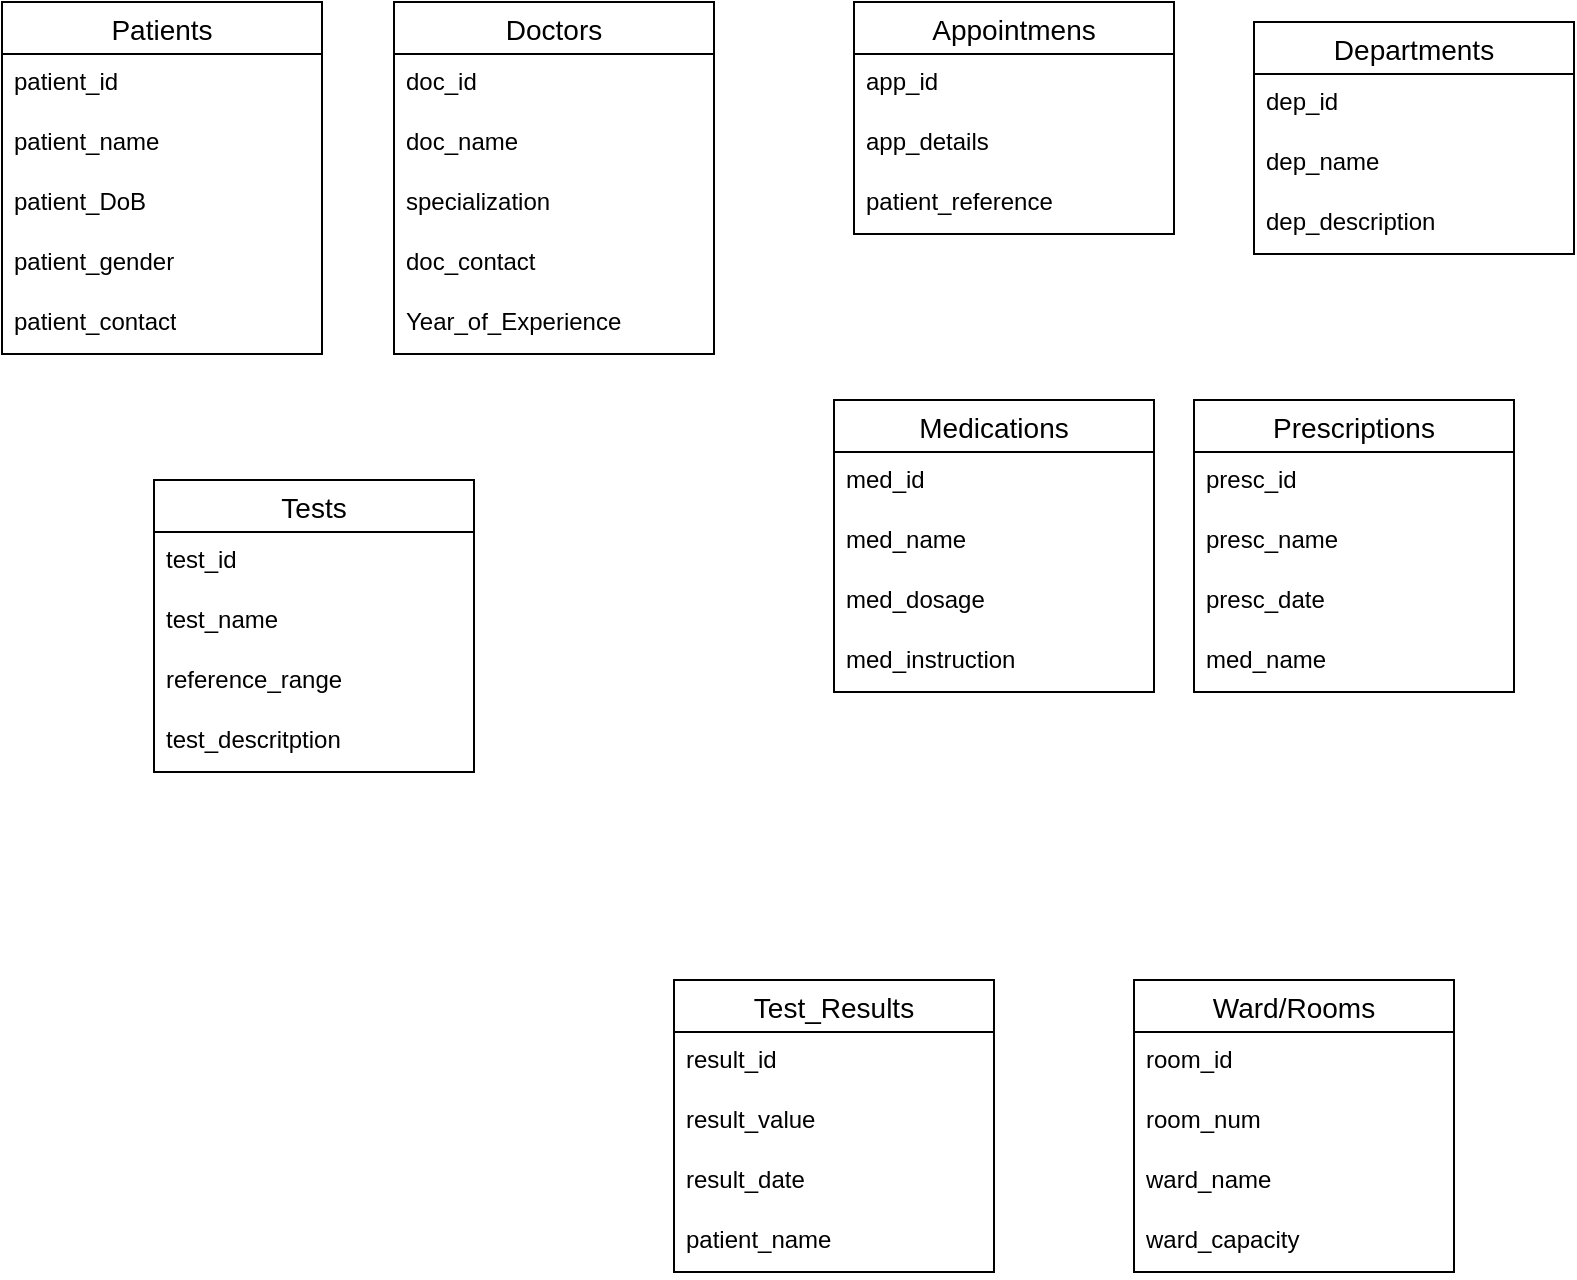 <mxfile version="21.5.2" type="github">
  <diagram id="R2lEEEUBdFMjLlhIrx00" name="Page-1">
    <mxGraphModel dx="1114" dy="584" grid="1" gridSize="10" guides="1" tooltips="1" connect="1" arrows="1" fold="1" page="1" pageScale="1" pageWidth="850" pageHeight="1100" math="0" shadow="0" extFonts="Permanent Marker^https://fonts.googleapis.com/css?family=Permanent+Marker">
      <root>
        <mxCell id="0" />
        <mxCell id="1" parent="0" />
        <mxCell id="HOoJNDip4QZDLATigj1f-1" value="Patients" style="swimlane;fontStyle=0;childLayout=stackLayout;horizontal=1;startSize=26;horizontalStack=0;resizeParent=1;resizeParentMax=0;resizeLast=0;collapsible=1;marginBottom=0;align=center;fontSize=14;" vertex="1" parent="1">
          <mxGeometry x="44" y="91" width="160" height="176" as="geometry" />
        </mxCell>
        <mxCell id="HOoJNDip4QZDLATigj1f-2" value="patient_id" style="text;strokeColor=none;fillColor=none;spacingLeft=4;spacingRight=4;overflow=hidden;rotatable=0;points=[[0,0.5],[1,0.5]];portConstraint=eastwest;fontSize=12;whiteSpace=wrap;html=1;" vertex="1" parent="HOoJNDip4QZDLATigj1f-1">
          <mxGeometry y="26" width="160" height="30" as="geometry" />
        </mxCell>
        <mxCell id="HOoJNDip4QZDLATigj1f-3" value="patient_name" style="text;strokeColor=none;fillColor=none;spacingLeft=4;spacingRight=4;overflow=hidden;rotatable=0;points=[[0,0.5],[1,0.5]];portConstraint=eastwest;fontSize=12;whiteSpace=wrap;html=1;" vertex="1" parent="HOoJNDip4QZDLATigj1f-1">
          <mxGeometry y="56" width="160" height="30" as="geometry" />
        </mxCell>
        <mxCell id="HOoJNDip4QZDLATigj1f-4" value="patient_DoB" style="text;strokeColor=none;fillColor=none;spacingLeft=4;spacingRight=4;overflow=hidden;rotatable=0;points=[[0,0.5],[1,0.5]];portConstraint=eastwest;fontSize=12;whiteSpace=wrap;html=1;" vertex="1" parent="HOoJNDip4QZDLATigj1f-1">
          <mxGeometry y="86" width="160" height="30" as="geometry" />
        </mxCell>
        <mxCell id="HOoJNDip4QZDLATigj1f-5" value="patient_gender" style="text;strokeColor=none;fillColor=none;spacingLeft=4;spacingRight=4;overflow=hidden;rotatable=0;points=[[0,0.5],[1,0.5]];portConstraint=eastwest;fontSize=12;whiteSpace=wrap;html=1;" vertex="1" parent="HOoJNDip4QZDLATigj1f-1">
          <mxGeometry y="116" width="160" height="30" as="geometry" />
        </mxCell>
        <mxCell id="HOoJNDip4QZDLATigj1f-6" value="patient_contact" style="text;strokeColor=none;fillColor=none;spacingLeft=4;spacingRight=4;overflow=hidden;rotatable=0;points=[[0,0.5],[1,0.5]];portConstraint=eastwest;fontSize=12;whiteSpace=wrap;html=1;" vertex="1" parent="HOoJNDip4QZDLATigj1f-1">
          <mxGeometry y="146" width="160" height="30" as="geometry" />
        </mxCell>
        <mxCell id="HOoJNDip4QZDLATigj1f-7" value="Doctors" style="swimlane;fontStyle=0;childLayout=stackLayout;horizontal=1;startSize=26;horizontalStack=0;resizeParent=1;resizeParentMax=0;resizeLast=0;collapsible=1;marginBottom=0;align=center;fontSize=14;" vertex="1" parent="1">
          <mxGeometry x="240" y="91" width="160" height="176" as="geometry" />
        </mxCell>
        <mxCell id="HOoJNDip4QZDLATigj1f-8" value="doc_id" style="text;strokeColor=none;fillColor=none;spacingLeft=4;spacingRight=4;overflow=hidden;rotatable=0;points=[[0,0.5],[1,0.5]];portConstraint=eastwest;fontSize=12;whiteSpace=wrap;html=1;" vertex="1" parent="HOoJNDip4QZDLATigj1f-7">
          <mxGeometry y="26" width="160" height="30" as="geometry" />
        </mxCell>
        <mxCell id="HOoJNDip4QZDLATigj1f-9" value="doc_name" style="text;strokeColor=none;fillColor=none;spacingLeft=4;spacingRight=4;overflow=hidden;rotatable=0;points=[[0,0.5],[1,0.5]];portConstraint=eastwest;fontSize=12;whiteSpace=wrap;html=1;" vertex="1" parent="HOoJNDip4QZDLATigj1f-7">
          <mxGeometry y="56" width="160" height="30" as="geometry" />
        </mxCell>
        <mxCell id="HOoJNDip4QZDLATigj1f-10" value="specialization" style="text;strokeColor=none;fillColor=none;spacingLeft=4;spacingRight=4;overflow=hidden;rotatable=0;points=[[0,0.5],[1,0.5]];portConstraint=eastwest;fontSize=12;whiteSpace=wrap;html=1;" vertex="1" parent="HOoJNDip4QZDLATigj1f-7">
          <mxGeometry y="86" width="160" height="30" as="geometry" />
        </mxCell>
        <mxCell id="HOoJNDip4QZDLATigj1f-11" value="doc_contact" style="text;strokeColor=none;fillColor=none;spacingLeft=4;spacingRight=4;overflow=hidden;rotatable=0;points=[[0,0.5],[1,0.5]];portConstraint=eastwest;fontSize=12;whiteSpace=wrap;html=1;" vertex="1" parent="HOoJNDip4QZDLATigj1f-7">
          <mxGeometry y="116" width="160" height="30" as="geometry" />
        </mxCell>
        <mxCell id="HOoJNDip4QZDLATigj1f-12" value="Year_of_Experience" style="text;strokeColor=none;fillColor=none;spacingLeft=4;spacingRight=4;overflow=hidden;rotatable=0;points=[[0,0.5],[1,0.5]];portConstraint=eastwest;fontSize=12;whiteSpace=wrap;html=1;" vertex="1" parent="HOoJNDip4QZDLATigj1f-7">
          <mxGeometry y="146" width="160" height="30" as="geometry" />
        </mxCell>
        <mxCell id="HOoJNDip4QZDLATigj1f-13" value="Appointmens" style="swimlane;fontStyle=0;childLayout=stackLayout;horizontal=1;startSize=26;horizontalStack=0;resizeParent=1;resizeParentMax=0;resizeLast=0;collapsible=1;marginBottom=0;align=center;fontSize=14;" vertex="1" parent="1">
          <mxGeometry x="470" y="91" width="160" height="116" as="geometry" />
        </mxCell>
        <mxCell id="HOoJNDip4QZDLATigj1f-14" value="app_id" style="text;strokeColor=none;fillColor=none;spacingLeft=4;spacingRight=4;overflow=hidden;rotatable=0;points=[[0,0.5],[1,0.5]];portConstraint=eastwest;fontSize=12;whiteSpace=wrap;html=1;" vertex="1" parent="HOoJNDip4QZDLATigj1f-13">
          <mxGeometry y="26" width="160" height="30" as="geometry" />
        </mxCell>
        <mxCell id="HOoJNDip4QZDLATigj1f-15" value="app_details" style="text;strokeColor=none;fillColor=none;spacingLeft=4;spacingRight=4;overflow=hidden;rotatable=0;points=[[0,0.5],[1,0.5]];portConstraint=eastwest;fontSize=12;whiteSpace=wrap;html=1;" vertex="1" parent="HOoJNDip4QZDLATigj1f-13">
          <mxGeometry y="56" width="160" height="30" as="geometry" />
        </mxCell>
        <mxCell id="HOoJNDip4QZDLATigj1f-16" value="patient_reference" style="text;strokeColor=none;fillColor=none;spacingLeft=4;spacingRight=4;overflow=hidden;rotatable=0;points=[[0,0.5],[1,0.5]];portConstraint=eastwest;fontSize=12;whiteSpace=wrap;html=1;" vertex="1" parent="HOoJNDip4QZDLATigj1f-13">
          <mxGeometry y="86" width="160" height="30" as="geometry" />
        </mxCell>
        <mxCell id="HOoJNDip4QZDLATigj1f-23" value="Medications" style="swimlane;fontStyle=0;childLayout=stackLayout;horizontal=1;startSize=26;horizontalStack=0;resizeParent=1;resizeParentMax=0;resizeLast=0;collapsible=1;marginBottom=0;align=center;fontSize=14;" vertex="1" parent="1">
          <mxGeometry x="460" y="290" width="160" height="146" as="geometry" />
        </mxCell>
        <mxCell id="HOoJNDip4QZDLATigj1f-24" value="med_id" style="text;strokeColor=none;fillColor=none;spacingLeft=4;spacingRight=4;overflow=hidden;rotatable=0;points=[[0,0.5],[1,0.5]];portConstraint=eastwest;fontSize=12;whiteSpace=wrap;html=1;" vertex="1" parent="HOoJNDip4QZDLATigj1f-23">
          <mxGeometry y="26" width="160" height="30" as="geometry" />
        </mxCell>
        <mxCell id="HOoJNDip4QZDLATigj1f-25" value="med_name" style="text;strokeColor=none;fillColor=none;spacingLeft=4;spacingRight=4;overflow=hidden;rotatable=0;points=[[0,0.5],[1,0.5]];portConstraint=eastwest;fontSize=12;whiteSpace=wrap;html=1;" vertex="1" parent="HOoJNDip4QZDLATigj1f-23">
          <mxGeometry y="56" width="160" height="30" as="geometry" />
        </mxCell>
        <mxCell id="HOoJNDip4QZDLATigj1f-26" value="med_dosage" style="text;strokeColor=none;fillColor=none;spacingLeft=4;spacingRight=4;overflow=hidden;rotatable=0;points=[[0,0.5],[1,0.5]];portConstraint=eastwest;fontSize=12;whiteSpace=wrap;html=1;" vertex="1" parent="HOoJNDip4QZDLATigj1f-23">
          <mxGeometry y="86" width="160" height="30" as="geometry" />
        </mxCell>
        <mxCell id="HOoJNDip4QZDLATigj1f-27" value="med_instruction" style="text;strokeColor=none;fillColor=none;spacingLeft=4;spacingRight=4;overflow=hidden;rotatable=0;points=[[0,0.5],[1,0.5]];portConstraint=eastwest;fontSize=12;whiteSpace=wrap;html=1;" vertex="1" parent="HOoJNDip4QZDLATigj1f-23">
          <mxGeometry y="116" width="160" height="30" as="geometry" />
        </mxCell>
        <mxCell id="HOoJNDip4QZDLATigj1f-33" value="Tests" style="swimlane;fontStyle=0;childLayout=stackLayout;horizontal=1;startSize=26;horizontalStack=0;resizeParent=1;resizeParentMax=0;resizeLast=0;collapsible=1;marginBottom=0;align=center;fontSize=14;" vertex="1" parent="1">
          <mxGeometry x="120" y="330" width="160" height="146" as="geometry" />
        </mxCell>
        <mxCell id="HOoJNDip4QZDLATigj1f-34" value="test_id" style="text;strokeColor=none;fillColor=none;spacingLeft=4;spacingRight=4;overflow=hidden;rotatable=0;points=[[0,0.5],[1,0.5]];portConstraint=eastwest;fontSize=12;whiteSpace=wrap;html=1;" vertex="1" parent="HOoJNDip4QZDLATigj1f-33">
          <mxGeometry y="26" width="160" height="30" as="geometry" />
        </mxCell>
        <mxCell id="HOoJNDip4QZDLATigj1f-35" value="test_name" style="text;strokeColor=none;fillColor=none;spacingLeft=4;spacingRight=4;overflow=hidden;rotatable=0;points=[[0,0.5],[1,0.5]];portConstraint=eastwest;fontSize=12;whiteSpace=wrap;html=1;" vertex="1" parent="HOoJNDip4QZDLATigj1f-33">
          <mxGeometry y="56" width="160" height="30" as="geometry" />
        </mxCell>
        <mxCell id="HOoJNDip4QZDLATigj1f-36" value="reference_range" style="text;strokeColor=none;fillColor=none;spacingLeft=4;spacingRight=4;overflow=hidden;rotatable=0;points=[[0,0.5],[1,0.5]];portConstraint=eastwest;fontSize=12;whiteSpace=wrap;html=1;" vertex="1" parent="HOoJNDip4QZDLATigj1f-33">
          <mxGeometry y="86" width="160" height="30" as="geometry" />
        </mxCell>
        <mxCell id="HOoJNDip4QZDLATigj1f-37" value="test_descritption" style="text;strokeColor=none;fillColor=none;spacingLeft=4;spacingRight=4;overflow=hidden;rotatable=0;points=[[0,0.5],[1,0.5]];portConstraint=eastwest;fontSize=12;whiteSpace=wrap;html=1;" vertex="1" parent="HOoJNDip4QZDLATigj1f-33">
          <mxGeometry y="116" width="160" height="30" as="geometry" />
        </mxCell>
        <mxCell id="HOoJNDip4QZDLATigj1f-38" value="Test_Results" style="swimlane;fontStyle=0;childLayout=stackLayout;horizontal=1;startSize=26;horizontalStack=0;resizeParent=1;resizeParentMax=0;resizeLast=0;collapsible=1;marginBottom=0;align=center;fontSize=14;" vertex="1" parent="1">
          <mxGeometry x="380" y="580" width="160" height="146" as="geometry" />
        </mxCell>
        <mxCell id="HOoJNDip4QZDLATigj1f-39" value="result_id" style="text;strokeColor=none;fillColor=none;spacingLeft=4;spacingRight=4;overflow=hidden;rotatable=0;points=[[0,0.5],[1,0.5]];portConstraint=eastwest;fontSize=12;whiteSpace=wrap;html=1;" vertex="1" parent="HOoJNDip4QZDLATigj1f-38">
          <mxGeometry y="26" width="160" height="30" as="geometry" />
        </mxCell>
        <mxCell id="HOoJNDip4QZDLATigj1f-40" value="result_value" style="text;strokeColor=none;fillColor=none;spacingLeft=4;spacingRight=4;overflow=hidden;rotatable=0;points=[[0,0.5],[1,0.5]];portConstraint=eastwest;fontSize=12;whiteSpace=wrap;html=1;" vertex="1" parent="HOoJNDip4QZDLATigj1f-38">
          <mxGeometry y="56" width="160" height="30" as="geometry" />
        </mxCell>
        <mxCell id="HOoJNDip4QZDLATigj1f-41" value="result_date" style="text;strokeColor=none;fillColor=none;spacingLeft=4;spacingRight=4;overflow=hidden;rotatable=0;points=[[0,0.5],[1,0.5]];portConstraint=eastwest;fontSize=12;whiteSpace=wrap;html=1;" vertex="1" parent="HOoJNDip4QZDLATigj1f-38">
          <mxGeometry y="86" width="160" height="30" as="geometry" />
        </mxCell>
        <mxCell id="HOoJNDip4QZDLATigj1f-42" value="patient_name" style="text;strokeColor=none;fillColor=none;spacingLeft=4;spacingRight=4;overflow=hidden;rotatable=0;points=[[0,0.5],[1,0.5]];portConstraint=eastwest;fontSize=12;whiteSpace=wrap;html=1;" vertex="1" parent="HOoJNDip4QZDLATigj1f-38">
          <mxGeometry y="116" width="160" height="30" as="geometry" />
        </mxCell>
        <mxCell id="HOoJNDip4QZDLATigj1f-43" value="Ward/Rooms" style="swimlane;fontStyle=0;childLayout=stackLayout;horizontal=1;startSize=26;horizontalStack=0;resizeParent=1;resizeParentMax=0;resizeLast=0;collapsible=1;marginBottom=0;align=center;fontSize=14;" vertex="1" parent="1">
          <mxGeometry x="610" y="580" width="160" height="146" as="geometry" />
        </mxCell>
        <mxCell id="HOoJNDip4QZDLATigj1f-44" value="room_id" style="text;strokeColor=none;fillColor=none;spacingLeft=4;spacingRight=4;overflow=hidden;rotatable=0;points=[[0,0.5],[1,0.5]];portConstraint=eastwest;fontSize=12;whiteSpace=wrap;html=1;" vertex="1" parent="HOoJNDip4QZDLATigj1f-43">
          <mxGeometry y="26" width="160" height="30" as="geometry" />
        </mxCell>
        <mxCell id="HOoJNDip4QZDLATigj1f-45" value="room_num" style="text;strokeColor=none;fillColor=none;spacingLeft=4;spacingRight=4;overflow=hidden;rotatable=0;points=[[0,0.5],[1,0.5]];portConstraint=eastwest;fontSize=12;whiteSpace=wrap;html=1;" vertex="1" parent="HOoJNDip4QZDLATigj1f-43">
          <mxGeometry y="56" width="160" height="30" as="geometry" />
        </mxCell>
        <mxCell id="HOoJNDip4QZDLATigj1f-46" value="ward_name" style="text;strokeColor=none;fillColor=none;spacingLeft=4;spacingRight=4;overflow=hidden;rotatable=0;points=[[0,0.5],[1,0.5]];portConstraint=eastwest;fontSize=12;whiteSpace=wrap;html=1;" vertex="1" parent="HOoJNDip4QZDLATigj1f-43">
          <mxGeometry y="86" width="160" height="30" as="geometry" />
        </mxCell>
        <mxCell id="HOoJNDip4QZDLATigj1f-47" value="ward_capacity" style="text;strokeColor=none;fillColor=none;spacingLeft=4;spacingRight=4;overflow=hidden;rotatable=0;points=[[0,0.5],[1,0.5]];portConstraint=eastwest;fontSize=12;whiteSpace=wrap;html=1;" vertex="1" parent="HOoJNDip4QZDLATigj1f-43">
          <mxGeometry y="116" width="160" height="30" as="geometry" />
        </mxCell>
        <mxCell id="HOoJNDip4QZDLATigj1f-28" value="Prescriptions" style="swimlane;fontStyle=0;childLayout=stackLayout;horizontal=1;startSize=26;horizontalStack=0;resizeParent=1;resizeParentMax=0;resizeLast=0;collapsible=1;marginBottom=0;align=center;fontSize=14;" vertex="1" parent="1">
          <mxGeometry x="640" y="290" width="160" height="146" as="geometry" />
        </mxCell>
        <mxCell id="HOoJNDip4QZDLATigj1f-29" value="presc_id" style="text;strokeColor=none;fillColor=none;spacingLeft=4;spacingRight=4;overflow=hidden;rotatable=0;points=[[0,0.5],[1,0.5]];portConstraint=eastwest;fontSize=12;whiteSpace=wrap;html=1;" vertex="1" parent="HOoJNDip4QZDLATigj1f-28">
          <mxGeometry y="26" width="160" height="30" as="geometry" />
        </mxCell>
        <mxCell id="HOoJNDip4QZDLATigj1f-30" value="presc_name" style="text;strokeColor=none;fillColor=none;spacingLeft=4;spacingRight=4;overflow=hidden;rotatable=0;points=[[0,0.5],[1,0.5]];portConstraint=eastwest;fontSize=12;whiteSpace=wrap;html=1;" vertex="1" parent="HOoJNDip4QZDLATigj1f-28">
          <mxGeometry y="56" width="160" height="30" as="geometry" />
        </mxCell>
        <mxCell id="HOoJNDip4QZDLATigj1f-31" value="presc_date" style="text;strokeColor=none;fillColor=none;spacingLeft=4;spacingRight=4;overflow=hidden;rotatable=0;points=[[0,0.5],[1,0.5]];portConstraint=eastwest;fontSize=12;whiteSpace=wrap;html=1;" vertex="1" parent="HOoJNDip4QZDLATigj1f-28">
          <mxGeometry y="86" width="160" height="30" as="geometry" />
        </mxCell>
        <mxCell id="HOoJNDip4QZDLATigj1f-32" value="med_name" style="text;strokeColor=none;fillColor=none;spacingLeft=4;spacingRight=4;overflow=hidden;rotatable=0;points=[[0,0.5],[1,0.5]];portConstraint=eastwest;fontSize=12;whiteSpace=wrap;html=1;" vertex="1" parent="HOoJNDip4QZDLATigj1f-28">
          <mxGeometry y="116" width="160" height="30" as="geometry" />
        </mxCell>
        <mxCell id="HOoJNDip4QZDLATigj1f-19" value="Departments" style="swimlane;fontStyle=0;childLayout=stackLayout;horizontal=1;startSize=26;horizontalStack=0;resizeParent=1;resizeParentMax=0;resizeLast=0;collapsible=1;marginBottom=0;align=center;fontSize=14;" vertex="1" parent="1">
          <mxGeometry x="670" y="101" width="160" height="116" as="geometry" />
        </mxCell>
        <mxCell id="HOoJNDip4QZDLATigj1f-20" value="dep_id" style="text;strokeColor=none;fillColor=none;spacingLeft=4;spacingRight=4;overflow=hidden;rotatable=0;points=[[0,0.5],[1,0.5]];portConstraint=eastwest;fontSize=12;whiteSpace=wrap;html=1;" vertex="1" parent="HOoJNDip4QZDLATigj1f-19">
          <mxGeometry y="26" width="160" height="30" as="geometry" />
        </mxCell>
        <mxCell id="HOoJNDip4QZDLATigj1f-21" value="dep_name" style="text;strokeColor=none;fillColor=none;spacingLeft=4;spacingRight=4;overflow=hidden;rotatable=0;points=[[0,0.5],[1,0.5]];portConstraint=eastwest;fontSize=12;whiteSpace=wrap;html=1;" vertex="1" parent="HOoJNDip4QZDLATigj1f-19">
          <mxGeometry y="56" width="160" height="30" as="geometry" />
        </mxCell>
        <mxCell id="HOoJNDip4QZDLATigj1f-22" value="dep_description" style="text;strokeColor=none;fillColor=none;spacingLeft=4;spacingRight=4;overflow=hidden;rotatable=0;points=[[0,0.5],[1,0.5]];portConstraint=eastwest;fontSize=12;whiteSpace=wrap;html=1;" vertex="1" parent="HOoJNDip4QZDLATigj1f-19">
          <mxGeometry y="86" width="160" height="30" as="geometry" />
        </mxCell>
      </root>
    </mxGraphModel>
  </diagram>
</mxfile>